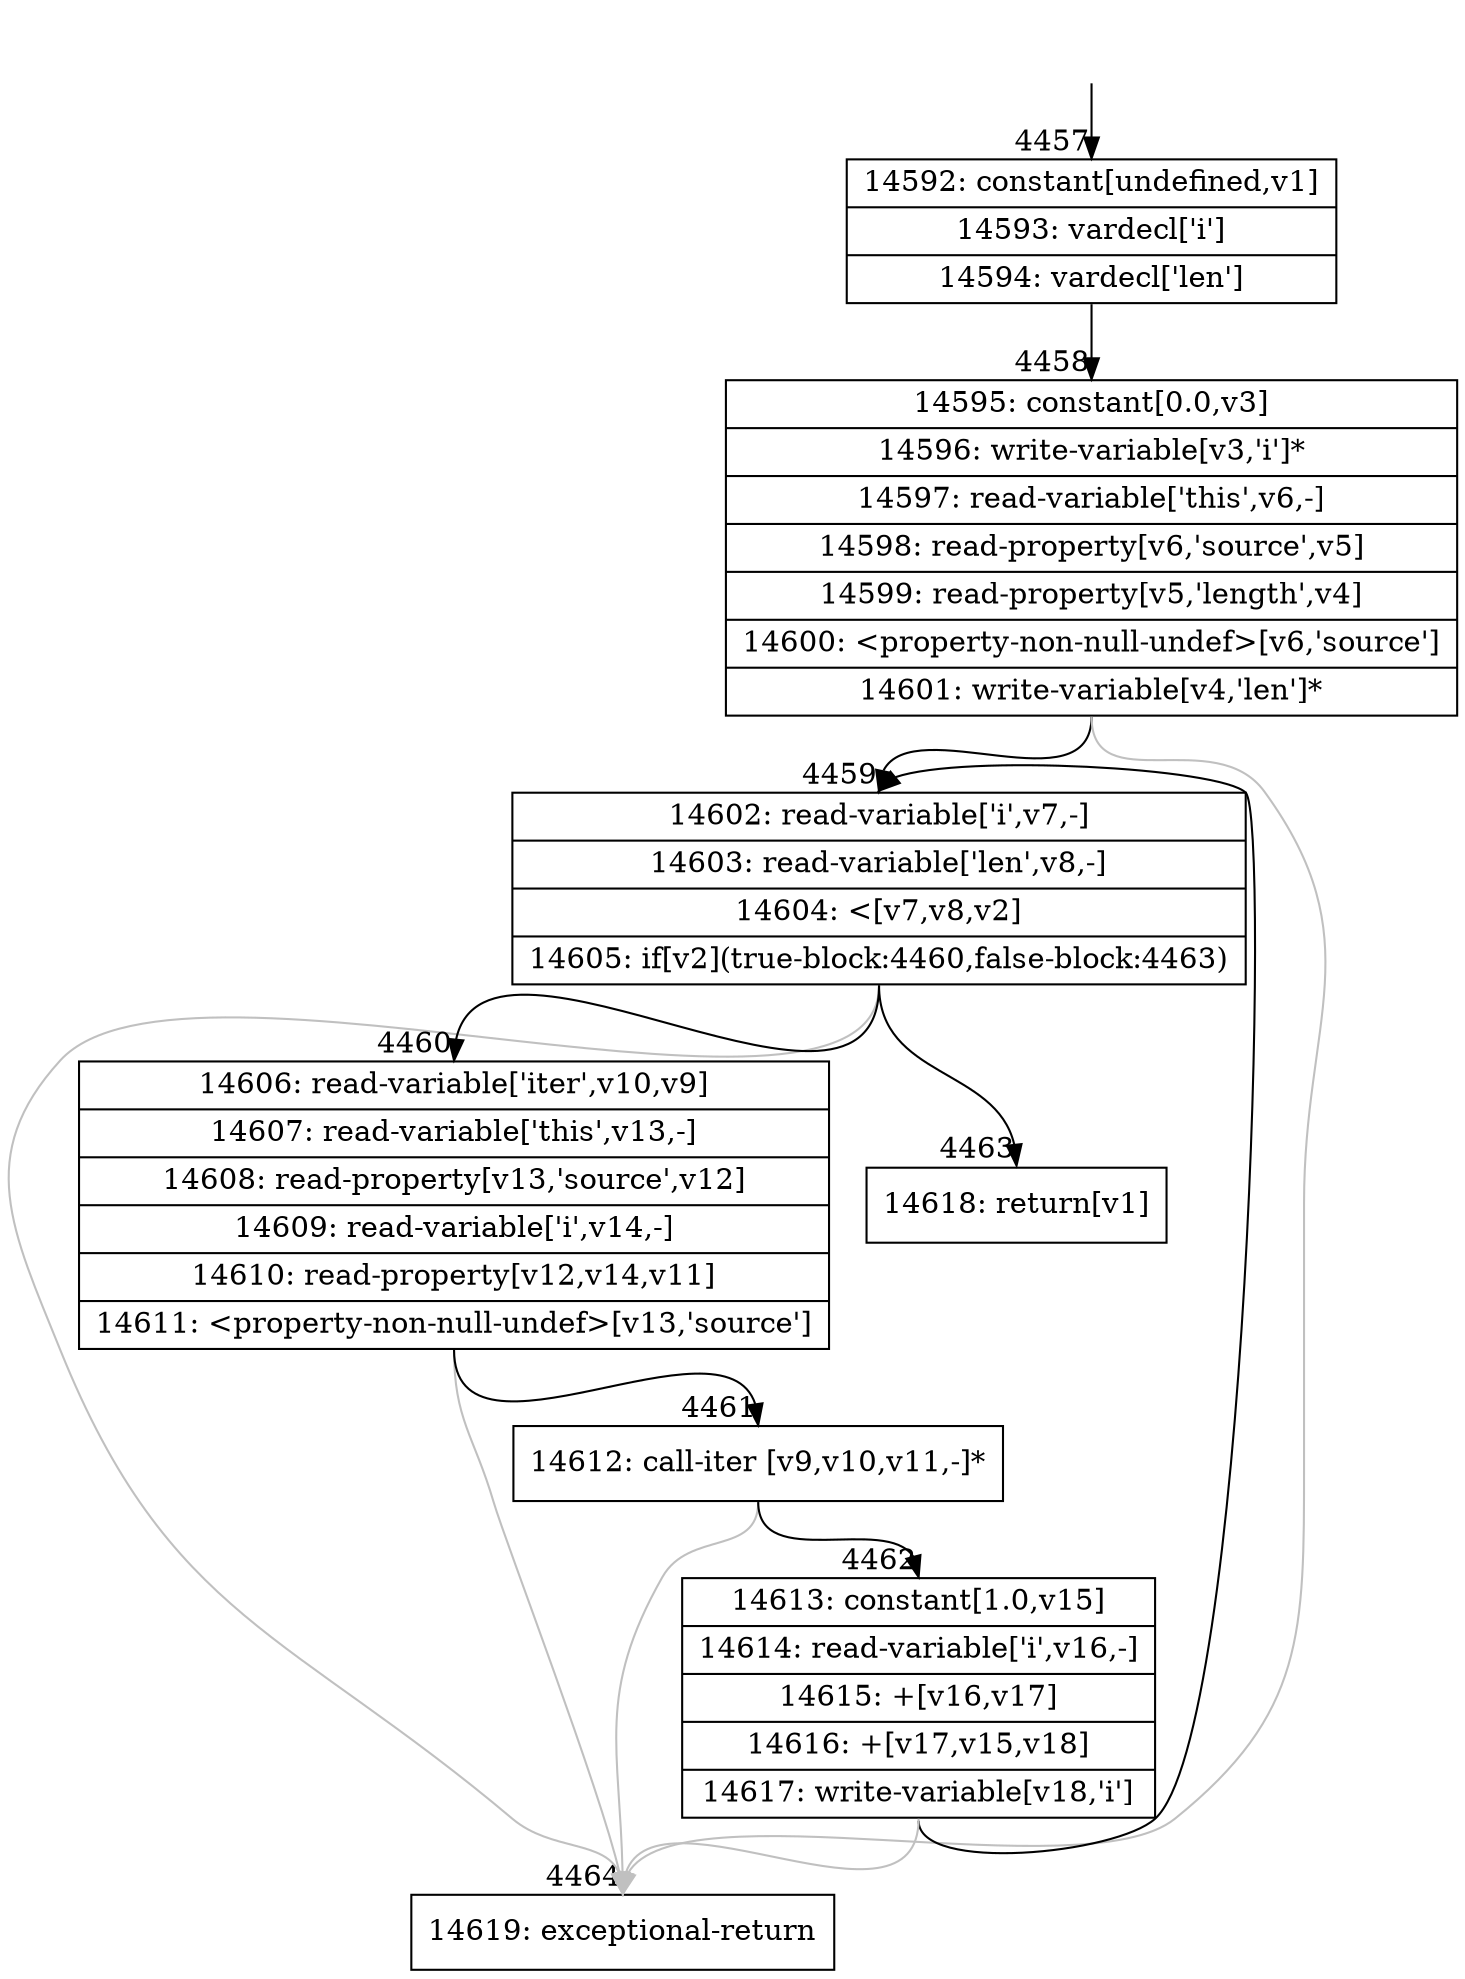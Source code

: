 digraph {
rankdir="TD"
BB_entry195[shape=none,label=""];
BB_entry195 -> BB4457 [tailport=s, headport=n, headlabel="    4457"]
BB4457 [shape=record label="{14592: constant[undefined,v1]|14593: vardecl['i']|14594: vardecl['len']}" ] 
BB4457 -> BB4458 [tailport=s, headport=n, headlabel="      4458"]
BB4458 [shape=record label="{14595: constant[0.0,v3]|14596: write-variable[v3,'i']*|14597: read-variable['this',v6,-]|14598: read-property[v6,'source',v5]|14599: read-property[v5,'length',v4]|14600: \<property-non-null-undef\>[v6,'source']|14601: write-variable[v4,'len']*}" ] 
BB4458 -> BB4459 [tailport=s, headport=n, headlabel="      4459"]
BB4458 -> BB4464 [tailport=s, headport=n, color=gray, headlabel="      4464"]
BB4459 [shape=record label="{14602: read-variable['i',v7,-]|14603: read-variable['len',v8,-]|14604: \<[v7,v8,v2]|14605: if[v2](true-block:4460,false-block:4463)}" ] 
BB4459 -> BB4460 [tailport=s, headport=n, headlabel="      4460"]
BB4459 -> BB4463 [tailport=s, headport=n, headlabel="      4463"]
BB4459 -> BB4464 [tailport=s, headport=n, color=gray]
BB4460 [shape=record label="{14606: read-variable['iter',v10,v9]|14607: read-variable['this',v13,-]|14608: read-property[v13,'source',v12]|14609: read-variable['i',v14,-]|14610: read-property[v12,v14,v11]|14611: \<property-non-null-undef\>[v13,'source']}" ] 
BB4460 -> BB4461 [tailport=s, headport=n, headlabel="      4461"]
BB4460 -> BB4464 [tailport=s, headport=n, color=gray]
BB4461 [shape=record label="{14612: call-iter [v9,v10,v11,-]*}" ] 
BB4461 -> BB4462 [tailport=s, headport=n, headlabel="      4462"]
BB4461 -> BB4464 [tailport=s, headport=n, color=gray]
BB4462 [shape=record label="{14613: constant[1.0,v15]|14614: read-variable['i',v16,-]|14615: +[v16,v17]|14616: +[v17,v15,v18]|14617: write-variable[v18,'i']}" ] 
BB4462 -> BB4459 [tailport=s, headport=n]
BB4462 -> BB4464 [tailport=s, headport=n, color=gray]
BB4463 [shape=record label="{14618: return[v1]}" ] 
BB4464 [shape=record label="{14619: exceptional-return}" ] 
//#$~ 2529
}
